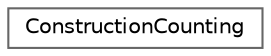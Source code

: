 digraph "Graphical Class Hierarchy"
{
 // LATEX_PDF_SIZE
  bgcolor="transparent";
  edge [fontname=Helvetica,fontsize=10,labelfontname=Helvetica,labelfontsize=10];
  node [fontname=Helvetica,fontsize=10,shape=box,height=0.2,width=0.4];
  rankdir="LR";
  Node0 [id="Node000000",label="ConstructionCounting",height=0.2,width=0.4,color="grey40", fillcolor="white", style="filled",URL="$struct_construction_counting.html",tooltip=" "];
}
